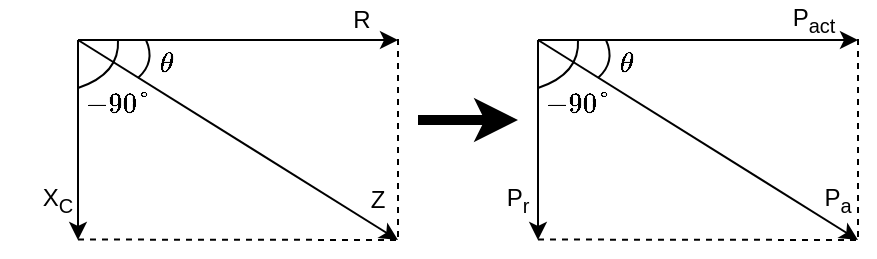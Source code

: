 <mxfile version="28.2.7">
  <diagram name="Page 1" id="Page-1">
    <mxGraphModel dx="663" dy="373" grid="1" gridSize="10" guides="1" tooltips="1" connect="1" arrows="1" fold="1" page="1" pageScale="1" pageWidth="827" pageHeight="1169" math="1" shadow="0">
      <root>
        <mxCell id="0" />
        <mxCell id="1" parent="0" />
        <UserObject label="" tags="Électrique Lien" id="19">
          <mxCell parent="1" vertex="1" visible="0">
            <mxGeometry as="geometry" />
          </mxCell>
        </UserObject>
        <mxCell id="E3Z7sUTo6VacGubYI9mw-19" value="$$\theta$$" style="text;html=1;whiteSpace=wrap;strokeColor=none;fillColor=none;align=center;verticalAlign=middle;rounded=0;" vertex="1" parent="1">
          <mxGeometry x="114" y="162" width="20" height="20" as="geometry" />
        </mxCell>
        <mxCell id="E3Z7sUTo6VacGubYI9mw-20" value="" style="edgeStyle=none;orthogonalLoop=1;jettySize=auto;html=1;rounded=0;" edge="1" parent="1">
          <mxGeometry width="80" relative="1" as="geometry">
            <mxPoint x="80" y="160" as="sourcePoint" />
            <mxPoint x="240" y="160" as="targetPoint" />
            <Array as="points" />
          </mxGeometry>
        </mxCell>
        <mxCell id="E3Z7sUTo6VacGubYI9mw-21" value="" style="edgeStyle=none;orthogonalLoop=1;jettySize=auto;html=1;rounded=0;" edge="1" parent="1">
          <mxGeometry width="80" relative="1" as="geometry">
            <mxPoint x="80" y="160" as="sourcePoint" />
            <mxPoint x="80" y="260" as="targetPoint" />
            <Array as="points" />
          </mxGeometry>
        </mxCell>
        <mxCell id="E3Z7sUTo6VacGubYI9mw-22" value="" style="edgeStyle=none;orthogonalLoop=1;jettySize=auto;html=1;rounded=0;" edge="1" parent="1">
          <mxGeometry width="80" relative="1" as="geometry">
            <mxPoint x="80" y="160" as="sourcePoint" />
            <mxPoint x="240" y="260" as="targetPoint" />
            <Array as="points" />
          </mxGeometry>
        </mxCell>
        <mxCell id="E3Z7sUTo6VacGubYI9mw-23" value="" style="curved=1;endArrow=none;html=1;rounded=0;endFill=0;" edge="1" parent="1">
          <mxGeometry width="50" height="50" relative="1" as="geometry">
            <mxPoint x="110" y="179" as="sourcePoint" />
            <mxPoint x="114" y="160" as="targetPoint" />
            <Array as="points">
              <mxPoint x="119" y="171" />
            </Array>
          </mxGeometry>
        </mxCell>
        <mxCell id="E3Z7sUTo6VacGubYI9mw-24" value="R" style="text;html=1;whiteSpace=wrap;strokeColor=none;fillColor=none;align=center;verticalAlign=middle;rounded=0;" vertex="1" parent="1">
          <mxGeometry x="212" y="140" width="20" height="20" as="geometry" />
        </mxCell>
        <mxCell id="E3Z7sUTo6VacGubYI9mw-25" value="X&lt;sub&gt;C&lt;/sub&gt;" style="text;html=1;whiteSpace=wrap;strokeColor=none;fillColor=none;align=center;verticalAlign=middle;rounded=0;" vertex="1" parent="1">
          <mxGeometry x="60" y="230" width="20" height="20" as="geometry" />
        </mxCell>
        <mxCell id="E3Z7sUTo6VacGubYI9mw-26" value="Z" style="text;html=1;whiteSpace=wrap;strokeColor=none;fillColor=none;align=center;verticalAlign=middle;rounded=0;" vertex="1" parent="1">
          <mxGeometry x="220" y="230" width="20" height="20" as="geometry" />
        </mxCell>
        <mxCell id="E3Z7sUTo6VacGubYI9mw-35" value="" style="edgeStyle=none;orthogonalLoop=1;jettySize=auto;html=1;rounded=0;strokeWidth=5;" edge="1" parent="1">
          <mxGeometry width="80" relative="1" as="geometry">
            <mxPoint x="250" y="200" as="sourcePoint" />
            <mxPoint x="300" y="200" as="targetPoint" />
            <Array as="points" />
          </mxGeometry>
        </mxCell>
        <mxCell id="E3Z7sUTo6VacGubYI9mw-36" value="" style="edgeStyle=none;orthogonalLoop=1;jettySize=auto;html=1;rounded=0;endArrow=none;endFill=0;dashed=1;" edge="1" parent="1">
          <mxGeometry width="80" relative="1" as="geometry">
            <mxPoint x="80" y="259.76" as="sourcePoint" />
            <mxPoint x="240" y="260" as="targetPoint" />
            <Array as="points" />
          </mxGeometry>
        </mxCell>
        <mxCell id="E3Z7sUTo6VacGubYI9mw-37" value="" style="edgeStyle=none;orthogonalLoop=1;jettySize=auto;html=1;rounded=0;endArrow=none;endFill=0;dashed=1;" edge="1" parent="1">
          <mxGeometry width="80" relative="1" as="geometry">
            <mxPoint x="240" y="159.51" as="sourcePoint" />
            <mxPoint x="240" y="260" as="targetPoint" />
            <Array as="points" />
          </mxGeometry>
        </mxCell>
        <mxCell id="E3Z7sUTo6VacGubYI9mw-38" value="" style="curved=1;endArrow=none;html=1;rounded=0;endFill=0;" edge="1" parent="1">
          <mxGeometry width="50" height="50" relative="1" as="geometry">
            <mxPoint x="80" y="184" as="sourcePoint" />
            <mxPoint x="100" y="160" as="targetPoint" />
            <Array as="points">
              <mxPoint x="101" y="177" />
            </Array>
          </mxGeometry>
        </mxCell>
        <mxCell id="E3Z7sUTo6VacGubYI9mw-39" value="$$-90\unicode{xB0}$$" style="text;html=1;whiteSpace=wrap;strokeColor=none;fillColor=none;align=center;verticalAlign=middle;rounded=0;convertToSvg=0;" vertex="1" parent="1">
          <mxGeometry x="80" y="182" width="40" height="20" as="geometry" />
        </mxCell>
        <mxCell id="E3Z7sUTo6VacGubYI9mw-40" value="$$\theta$$" style="text;html=1;whiteSpace=wrap;strokeColor=none;fillColor=none;align=center;verticalAlign=middle;rounded=0;" vertex="1" parent="1">
          <mxGeometry x="344" y="162" width="20" height="20" as="geometry" />
        </mxCell>
        <mxCell id="E3Z7sUTo6VacGubYI9mw-41" value="" style="edgeStyle=none;orthogonalLoop=1;jettySize=auto;html=1;rounded=0;" edge="1" parent="1">
          <mxGeometry width="80" relative="1" as="geometry">
            <mxPoint x="310" y="160" as="sourcePoint" />
            <mxPoint x="470" y="160" as="targetPoint" />
            <Array as="points" />
          </mxGeometry>
        </mxCell>
        <mxCell id="E3Z7sUTo6VacGubYI9mw-42" value="" style="edgeStyle=none;orthogonalLoop=1;jettySize=auto;html=1;rounded=0;" edge="1" parent="1">
          <mxGeometry width="80" relative="1" as="geometry">
            <mxPoint x="310" y="160" as="sourcePoint" />
            <mxPoint x="310" y="260" as="targetPoint" />
            <Array as="points" />
          </mxGeometry>
        </mxCell>
        <mxCell id="E3Z7sUTo6VacGubYI9mw-43" value="" style="edgeStyle=none;orthogonalLoop=1;jettySize=auto;html=1;rounded=0;" edge="1" parent="1">
          <mxGeometry width="80" relative="1" as="geometry">
            <mxPoint x="310" y="160" as="sourcePoint" />
            <mxPoint x="470" y="260" as="targetPoint" />
            <Array as="points" />
          </mxGeometry>
        </mxCell>
        <mxCell id="E3Z7sUTo6VacGubYI9mw-44" value="" style="curved=1;endArrow=none;html=1;rounded=0;endFill=0;" edge="1" parent="1">
          <mxGeometry width="50" height="50" relative="1" as="geometry">
            <mxPoint x="340" y="179" as="sourcePoint" />
            <mxPoint x="344" y="160" as="targetPoint" />
            <Array as="points">
              <mxPoint x="349" y="171" />
            </Array>
          </mxGeometry>
        </mxCell>
        <mxCell id="E3Z7sUTo6VacGubYI9mw-45" value="P&lt;sub&gt;act&lt;/sub&gt;" style="text;html=1;whiteSpace=wrap;strokeColor=none;fillColor=none;align=center;verticalAlign=middle;rounded=0;" vertex="1" parent="1">
          <mxGeometry x="438" y="140" width="20" height="20" as="geometry" />
        </mxCell>
        <mxCell id="E3Z7sUTo6VacGubYI9mw-46" value="P&lt;sub&gt;r&lt;/sub&gt;" style="text;html=1;whiteSpace=wrap;strokeColor=none;fillColor=none;align=center;verticalAlign=middle;rounded=0;" vertex="1" parent="1">
          <mxGeometry x="290" y="230" width="20" height="20" as="geometry" />
        </mxCell>
        <mxCell id="E3Z7sUTo6VacGubYI9mw-47" value="P&lt;sub&gt;a&lt;/sub&gt;" style="text;html=1;whiteSpace=wrap;strokeColor=none;fillColor=none;align=center;verticalAlign=middle;rounded=0;" vertex="1" parent="1">
          <mxGeometry x="450" y="230" width="20" height="20" as="geometry" />
        </mxCell>
        <mxCell id="E3Z7sUTo6VacGubYI9mw-48" value="" style="edgeStyle=none;orthogonalLoop=1;jettySize=auto;html=1;rounded=0;endArrow=none;endFill=0;dashed=1;" edge="1" parent="1">
          <mxGeometry width="80" relative="1" as="geometry">
            <mxPoint x="310" y="259.76" as="sourcePoint" />
            <mxPoint x="470" y="260" as="targetPoint" />
            <Array as="points" />
          </mxGeometry>
        </mxCell>
        <mxCell id="E3Z7sUTo6VacGubYI9mw-49" value="" style="edgeStyle=none;orthogonalLoop=1;jettySize=auto;html=1;rounded=0;endArrow=none;endFill=0;dashed=1;" edge="1" parent="1">
          <mxGeometry width="80" relative="1" as="geometry">
            <mxPoint x="470" y="159.51" as="sourcePoint" />
            <mxPoint x="470" y="260" as="targetPoint" />
            <Array as="points" />
          </mxGeometry>
        </mxCell>
        <mxCell id="E3Z7sUTo6VacGubYI9mw-50" value="" style="curved=1;endArrow=none;html=1;rounded=0;endFill=0;" edge="1" parent="1">
          <mxGeometry width="50" height="50" relative="1" as="geometry">
            <mxPoint x="310" y="184" as="sourcePoint" />
            <mxPoint x="330" y="160" as="targetPoint" />
            <Array as="points">
              <mxPoint x="331" y="177" />
            </Array>
          </mxGeometry>
        </mxCell>
        <mxCell id="E3Z7sUTo6VacGubYI9mw-51" value="$$-90\unicode{xB0}$$" style="text;html=1;whiteSpace=wrap;strokeColor=none;fillColor=none;align=center;verticalAlign=middle;rounded=0;convertToSvg=0;" vertex="1" parent="1">
          <mxGeometry x="310" y="182" width="40" height="20" as="geometry" />
        </mxCell>
      </root>
    </mxGraphModel>
  </diagram>
</mxfile>
